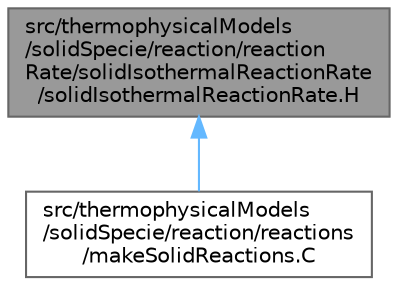 digraph "src/thermophysicalModels/solidSpecie/reaction/reactionRate/solidIsothermalReactionRate/solidIsothermalReactionRate.H"
{
 // LATEX_PDF_SIZE
  bgcolor="transparent";
  edge [fontname=Helvetica,fontsize=10,labelfontname=Helvetica,labelfontsize=10];
  node [fontname=Helvetica,fontsize=10,shape=box,height=0.2,width=0.4];
  Node1 [id="Node000001",label="src/thermophysicalModels\l/solidSpecie/reaction/reaction\lRate/solidIsothermalReactionRate\l/solidIsothermalReactionRate.H",height=0.2,width=0.4,color="gray40", fillcolor="grey60", style="filled", fontcolor="black",tooltip=" "];
  Node1 -> Node2 [id="edge1_Node000001_Node000002",dir="back",color="steelblue1",style="solid",tooltip=" "];
  Node2 [id="Node000002",label="src/thermophysicalModels\l/solidSpecie/reaction/reactions\l/makeSolidReactions.C",height=0.2,width=0.4,color="grey40", fillcolor="white", style="filled",URL="$makeSolidReactions_8C.html",tooltip=" "];
}
